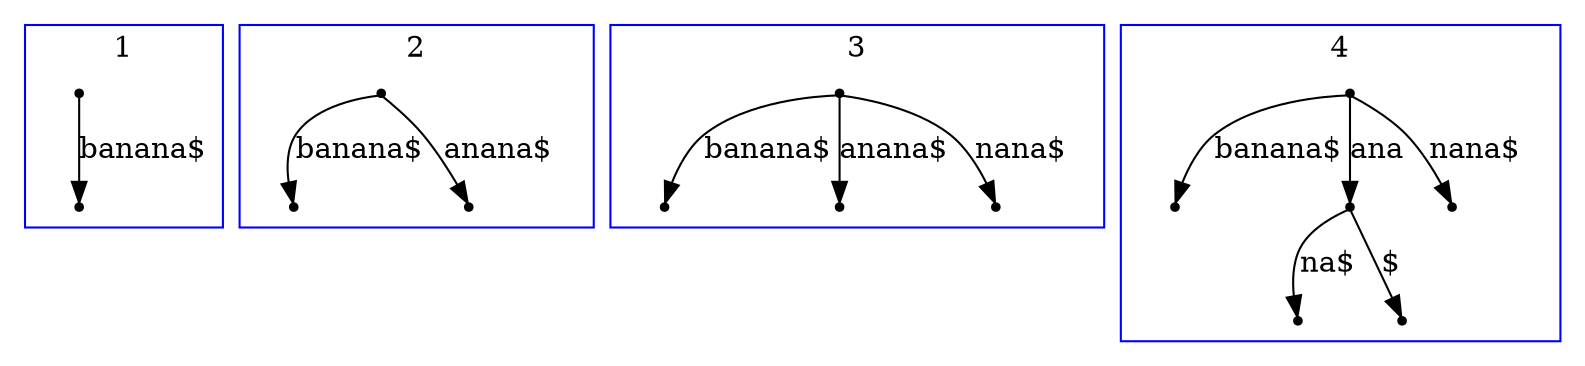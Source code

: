 digraph ST{
	subgraph cluster0{
		label="1";
		t0n0 [shape=point];
		t0n1 [shape=point];
			t0n0 -> t0n1 [label="banana$"];
	color=blue}
	subgraph cluster1{
		label="2";
		t1n0 [shape=point];
		t1n1 [shape=point];
			t1n0 -> t1n1 [label="banana$"];
		t1n2 [shape=point];
			t1n0 -> t1n2 [label="anana$"];
	color=blue}
	subgraph cluster2{
		label="3";
		t2n0 [shape=point];
		t2n1 [shape=point];
			t2n0 -> t2n1 [label="banana$"];
		t2n2 [shape=point];
			t2n0 -> t2n2 [label="anana$"];
		t2n3 [shape=point];
			t2n0 -> t2n3 [label="nana$"];
	color=blue}
	subgraph cluster3{
		label="4";
		t3n0 [shape=point];
		t3n1 [shape=point];
			t3n0 -> t3n1 [label="banana$"];
		t3n2 [shape=point];
			t3n0 -> t3n2 [label="ana"];
		t3n3 [shape=point];
			t3n0 -> t3n3 [label="nana$"];
		t3n4 [shape=point];
			t3n2 -> t3n4 [label="na$"];
		t3n5 [shape=point];
			t3n2 -> t3n5 [label="$"];
	color=blue}
}
